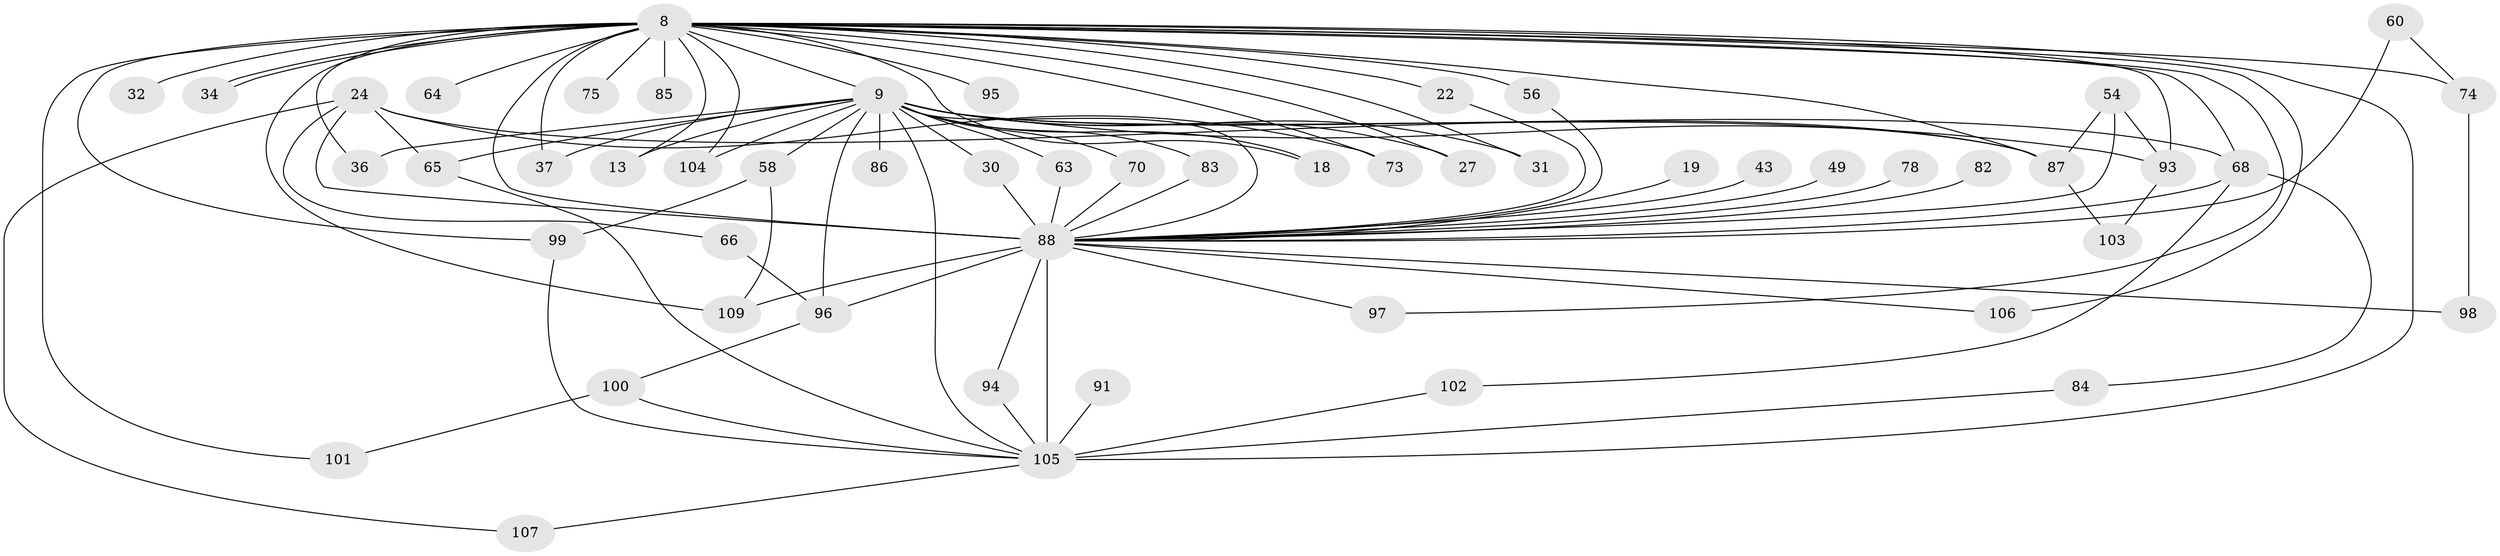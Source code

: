 // original degree distribution, {18: 0.01834862385321101, 19: 0.009174311926605505, 23: 0.01834862385321101, 17: 0.009174311926605505, 22: 0.009174311926605505, 25: 0.009174311926605505, 24: 0.01834862385321101, 5: 0.045871559633027525, 7: 0.01834862385321101, 2: 0.5779816513761468, 6: 0.027522935779816515, 4: 0.11009174311926606, 3: 0.12844036697247707}
// Generated by graph-tools (version 1.1) at 2025/45/03/09/25 04:45:23]
// undirected, 54 vertices, 97 edges
graph export_dot {
graph [start="1"]
  node [color=gray90,style=filled];
  8 [super="+2+7"];
  9 [super="+4"];
  13;
  18;
  19;
  22;
  24 [super="+21+20"];
  27;
  30;
  31;
  32;
  34;
  36;
  37;
  43;
  49 [super="+23"];
  54;
  56;
  58 [super="+35"];
  60;
  63;
  64;
  65 [super="+41+42"];
  66;
  68 [super="+52"];
  70;
  73 [super="+62"];
  74 [super="+47"];
  75;
  78;
  82;
  83;
  84;
  85 [super="+48"];
  86;
  87 [super="+16+44"];
  88 [super="+53+57+59+79+61+71+76+69"];
  91;
  93 [super="+90+55+26"];
  94;
  95;
  96 [super="+50"];
  97;
  98;
  99 [super="+80"];
  100 [super="+89+77+92"];
  101;
  102;
  103;
  104;
  105 [super="+40+38+81"];
  106;
  107;
  109 [super="+29+108+72"];
  8 -- 9 [weight=8];
  8 -- 18;
  8 -- 27;
  8 -- 34;
  8 -- 34;
  8 -- 36;
  8 -- 75 [weight=2];
  8 -- 85 [weight=3];
  8 -- 95 [weight=2];
  8 -- 97;
  8 -- 99;
  8 -- 101;
  8 -- 64 [weight=2];
  8 -- 32 [weight=2];
  8 -- 104;
  8 -- 87;
  8 -- 68;
  8 -- 73 [weight=2];
  8 -- 74 [weight=3];
  8 -- 13;
  8 -- 22;
  8 -- 93 [weight=4];
  8 -- 31;
  8 -- 37;
  8 -- 106;
  8 -- 56;
  8 -- 105 [weight=7];
  8 -- 109 [weight=3];
  8 -- 88 [weight=22];
  9 -- 27;
  9 -- 36;
  9 -- 58 [weight=3];
  9 -- 70;
  9 -- 86 [weight=2];
  9 -- 87 [weight=3];
  9 -- 13;
  9 -- 18;
  9 -- 83;
  9 -- 30;
  9 -- 31;
  9 -- 96 [weight=2];
  9 -- 37;
  9 -- 104;
  9 -- 63;
  9 -- 105 [weight=2];
  9 -- 65 [weight=3];
  9 -- 93;
  9 -- 88 [weight=8];
  9 -- 68 [weight=2];
  19 -- 88 [weight=2];
  22 -- 88;
  24 -- 66;
  24 -- 87;
  24 -- 73;
  24 -- 107;
  24 -- 65;
  24 -- 88 [weight=4];
  30 -- 88;
  43 -- 88 [weight=2];
  49 -- 88 [weight=2];
  54 -- 87;
  54 -- 93;
  54 -- 88;
  56 -- 88;
  58 -- 109;
  58 -- 99;
  60 -- 74;
  60 -- 88;
  63 -- 88;
  65 -- 105 [weight=2];
  66 -- 96;
  68 -- 84;
  68 -- 102;
  68 -- 88;
  70 -- 88;
  74 -- 98;
  78 -- 88 [weight=2];
  82 -- 88 [weight=2];
  83 -- 88;
  84 -- 105;
  87 -- 103;
  88 -- 105 [weight=7];
  88 -- 94;
  88 -- 98;
  88 -- 96;
  88 -- 97;
  88 -- 106;
  88 -- 109;
  91 -- 105;
  93 -- 103;
  94 -- 105;
  96 -- 100;
  99 -- 105;
  100 -- 105 [weight=4];
  100 -- 101;
  102 -- 105;
  105 -- 107;
}
